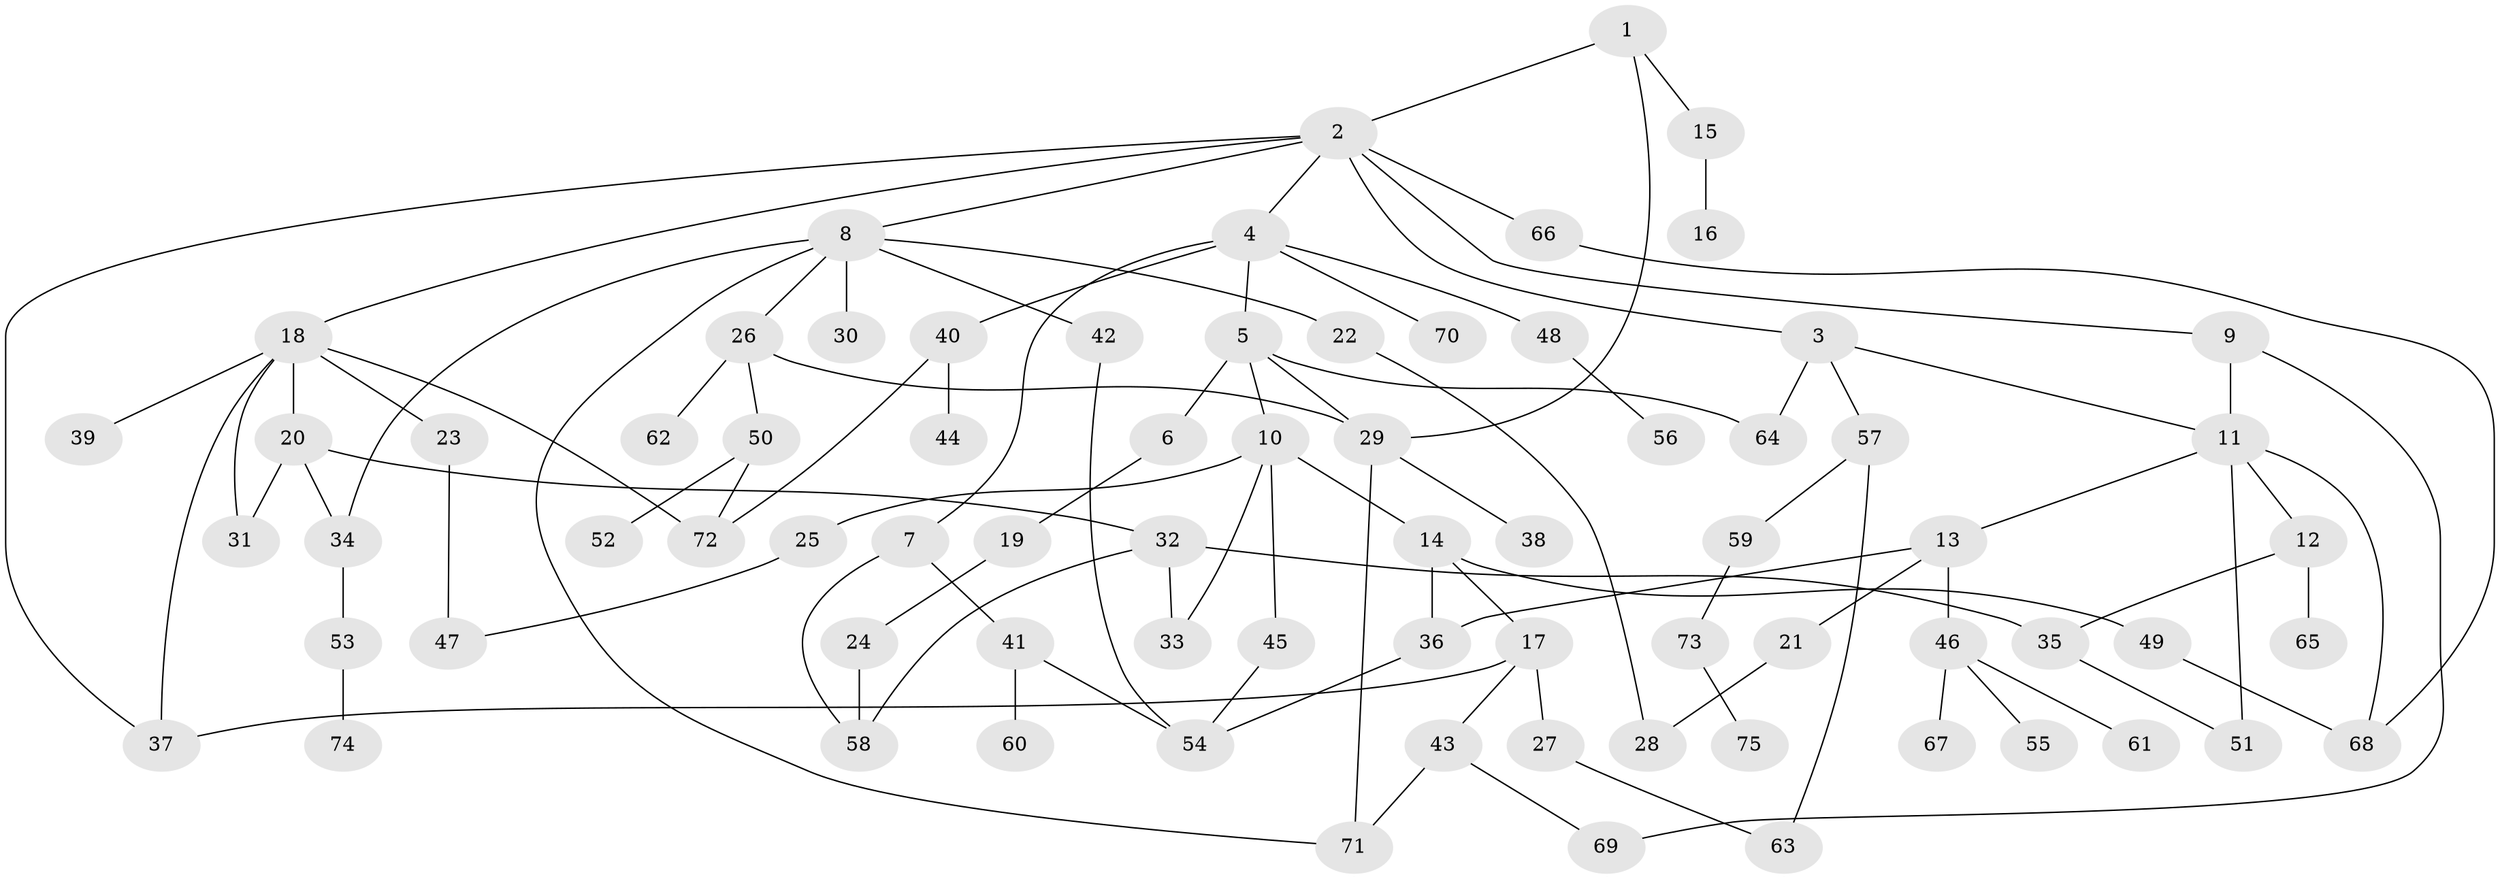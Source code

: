 // Generated by graph-tools (version 1.1) at 2025/01/03/09/25 03:01:08]
// undirected, 75 vertices, 101 edges
graph export_dot {
graph [start="1"]
  node [color=gray90,style=filled];
  1;
  2;
  3;
  4;
  5;
  6;
  7;
  8;
  9;
  10;
  11;
  12;
  13;
  14;
  15;
  16;
  17;
  18;
  19;
  20;
  21;
  22;
  23;
  24;
  25;
  26;
  27;
  28;
  29;
  30;
  31;
  32;
  33;
  34;
  35;
  36;
  37;
  38;
  39;
  40;
  41;
  42;
  43;
  44;
  45;
  46;
  47;
  48;
  49;
  50;
  51;
  52;
  53;
  54;
  55;
  56;
  57;
  58;
  59;
  60;
  61;
  62;
  63;
  64;
  65;
  66;
  67;
  68;
  69;
  70;
  71;
  72;
  73;
  74;
  75;
  1 -- 2;
  1 -- 15;
  1 -- 29;
  2 -- 3;
  2 -- 4;
  2 -- 8;
  2 -- 9;
  2 -- 18;
  2 -- 66;
  2 -- 37;
  3 -- 11;
  3 -- 57;
  3 -- 64;
  4 -- 5;
  4 -- 7;
  4 -- 40;
  4 -- 48;
  4 -- 70;
  5 -- 6;
  5 -- 10;
  5 -- 64;
  5 -- 29;
  6 -- 19;
  7 -- 41;
  7 -- 58;
  8 -- 22;
  8 -- 26;
  8 -- 30;
  8 -- 42;
  8 -- 71;
  8 -- 34;
  9 -- 69;
  9 -- 11;
  10 -- 14;
  10 -- 25;
  10 -- 45;
  10 -- 33;
  11 -- 12;
  11 -- 13;
  11 -- 51;
  11 -- 68;
  12 -- 65;
  12 -- 35;
  13 -- 21;
  13 -- 46;
  13 -- 36;
  14 -- 17;
  14 -- 36;
  14 -- 49;
  15 -- 16;
  17 -- 27;
  17 -- 37;
  17 -- 43;
  18 -- 20;
  18 -- 23;
  18 -- 31;
  18 -- 39;
  18 -- 72;
  18 -- 37;
  19 -- 24;
  20 -- 32;
  20 -- 34;
  20 -- 31;
  21 -- 28;
  22 -- 28;
  23 -- 47;
  24 -- 58;
  25 -- 47;
  26 -- 29;
  26 -- 50;
  26 -- 62;
  27 -- 63;
  29 -- 38;
  29 -- 71;
  32 -- 33;
  32 -- 35;
  32 -- 58;
  34 -- 53;
  35 -- 51;
  36 -- 54;
  40 -- 44;
  40 -- 72;
  41 -- 60;
  41 -- 54;
  42 -- 54;
  43 -- 71;
  43 -- 69;
  45 -- 54;
  46 -- 55;
  46 -- 61;
  46 -- 67;
  48 -- 56;
  49 -- 68;
  50 -- 52;
  50 -- 72;
  53 -- 74;
  57 -- 59;
  57 -- 63;
  59 -- 73;
  66 -- 68;
  73 -- 75;
}
